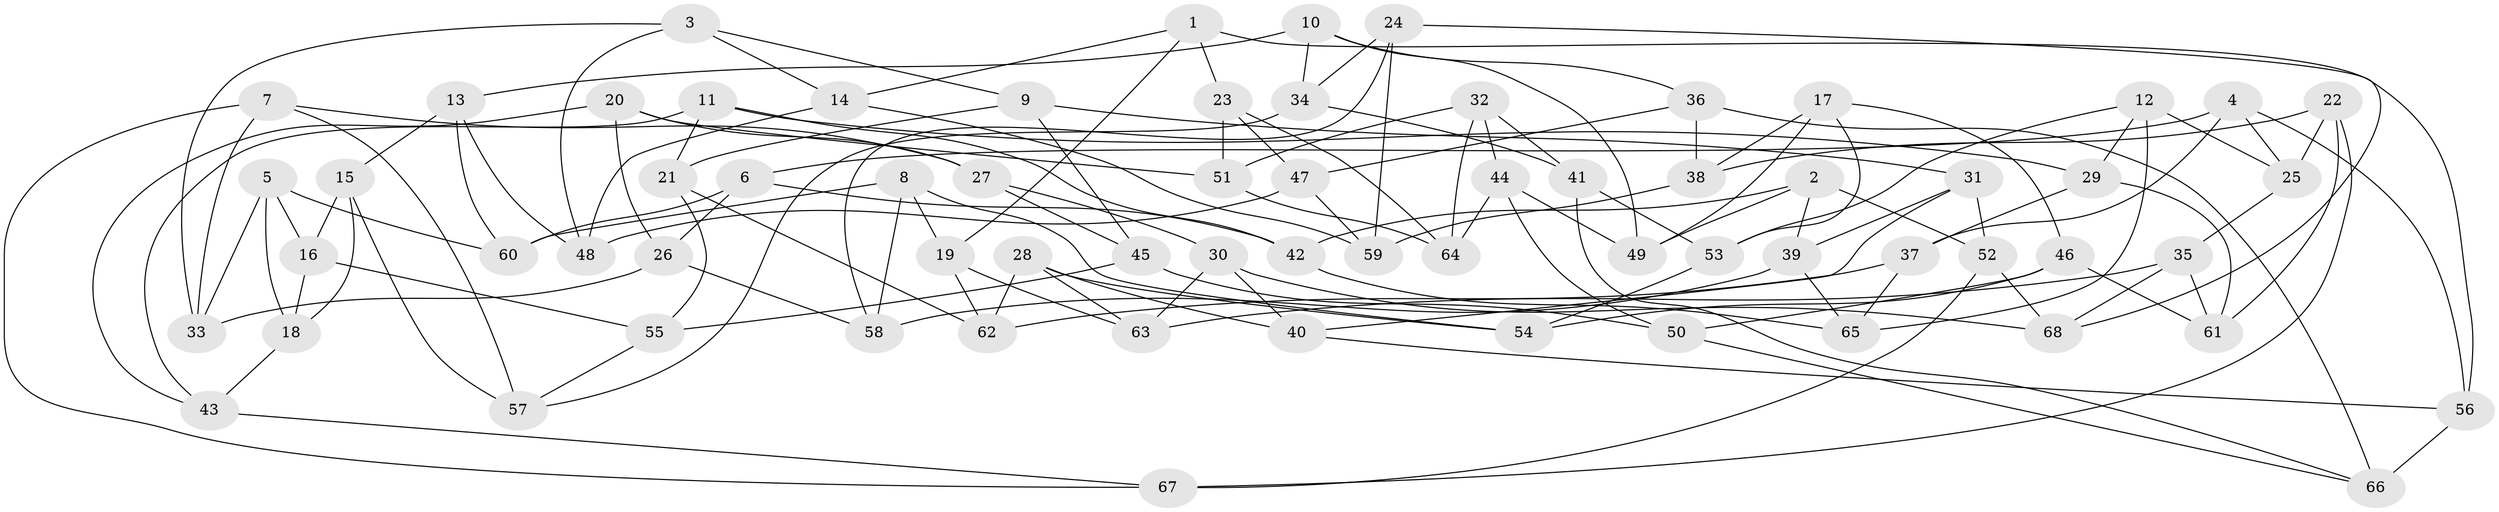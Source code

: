 // coarse degree distribution, {8: 0.19047619047619047, 7: 0.19047619047619047, 6: 0.19047619047619047, 4: 0.14285714285714285, 9: 0.047619047619047616, 5: 0.19047619047619047, 3: 0.047619047619047616}
// Generated by graph-tools (version 1.1) at 2025/53/03/04/25 22:53:54]
// undirected, 68 vertices, 136 edges
graph export_dot {
  node [color=gray90,style=filled];
  1;
  2;
  3;
  4;
  5;
  6;
  7;
  8;
  9;
  10;
  11;
  12;
  13;
  14;
  15;
  16;
  17;
  18;
  19;
  20;
  21;
  22;
  23;
  24;
  25;
  26;
  27;
  28;
  29;
  30;
  31;
  32;
  33;
  34;
  35;
  36;
  37;
  38;
  39;
  40;
  41;
  42;
  43;
  44;
  45;
  46;
  47;
  48;
  49;
  50;
  51;
  52;
  53;
  54;
  55;
  56;
  57;
  58;
  59;
  60;
  61;
  62;
  63;
  64;
  65;
  66;
  67;
  68;
  1 -- 19;
  1 -- 23;
  1 -- 14;
  1 -- 56;
  2 -- 49;
  2 -- 42;
  2 -- 39;
  2 -- 52;
  3 -- 14;
  3 -- 48;
  3 -- 33;
  3 -- 9;
  4 -- 56;
  4 -- 25;
  4 -- 6;
  4 -- 37;
  5 -- 60;
  5 -- 33;
  5 -- 16;
  5 -- 18;
  6 -- 42;
  6 -- 26;
  6 -- 60;
  7 -- 57;
  7 -- 27;
  7 -- 33;
  7 -- 67;
  8 -- 60;
  8 -- 54;
  8 -- 19;
  8 -- 58;
  9 -- 31;
  9 -- 45;
  9 -- 21;
  10 -- 36;
  10 -- 49;
  10 -- 34;
  10 -- 13;
  11 -- 42;
  11 -- 43;
  11 -- 21;
  11 -- 29;
  12 -- 65;
  12 -- 29;
  12 -- 25;
  12 -- 53;
  13 -- 60;
  13 -- 15;
  13 -- 48;
  14 -- 48;
  14 -- 59;
  15 -- 57;
  15 -- 16;
  15 -- 18;
  16 -- 18;
  16 -- 55;
  17 -- 49;
  17 -- 46;
  17 -- 53;
  17 -- 38;
  18 -- 43;
  19 -- 63;
  19 -- 62;
  20 -- 43;
  20 -- 26;
  20 -- 51;
  20 -- 27;
  21 -- 62;
  21 -- 55;
  22 -- 38;
  22 -- 67;
  22 -- 61;
  22 -- 25;
  23 -- 51;
  23 -- 64;
  23 -- 47;
  24 -- 68;
  24 -- 58;
  24 -- 59;
  24 -- 34;
  25 -- 35;
  26 -- 33;
  26 -- 58;
  27 -- 30;
  27 -- 45;
  28 -- 62;
  28 -- 40;
  28 -- 54;
  28 -- 63;
  29 -- 37;
  29 -- 61;
  30 -- 63;
  30 -- 68;
  30 -- 40;
  31 -- 52;
  31 -- 40;
  31 -- 39;
  32 -- 51;
  32 -- 44;
  32 -- 64;
  32 -- 41;
  34 -- 41;
  34 -- 57;
  35 -- 68;
  35 -- 63;
  35 -- 61;
  36 -- 66;
  36 -- 47;
  36 -- 38;
  37 -- 62;
  37 -- 65;
  38 -- 59;
  39 -- 65;
  39 -- 58;
  40 -- 56;
  41 -- 66;
  41 -- 53;
  42 -- 65;
  43 -- 67;
  44 -- 49;
  44 -- 50;
  44 -- 64;
  45 -- 50;
  45 -- 55;
  46 -- 54;
  46 -- 50;
  46 -- 61;
  47 -- 59;
  47 -- 48;
  50 -- 66;
  51 -- 64;
  52 -- 67;
  52 -- 68;
  53 -- 54;
  55 -- 57;
  56 -- 66;
}
